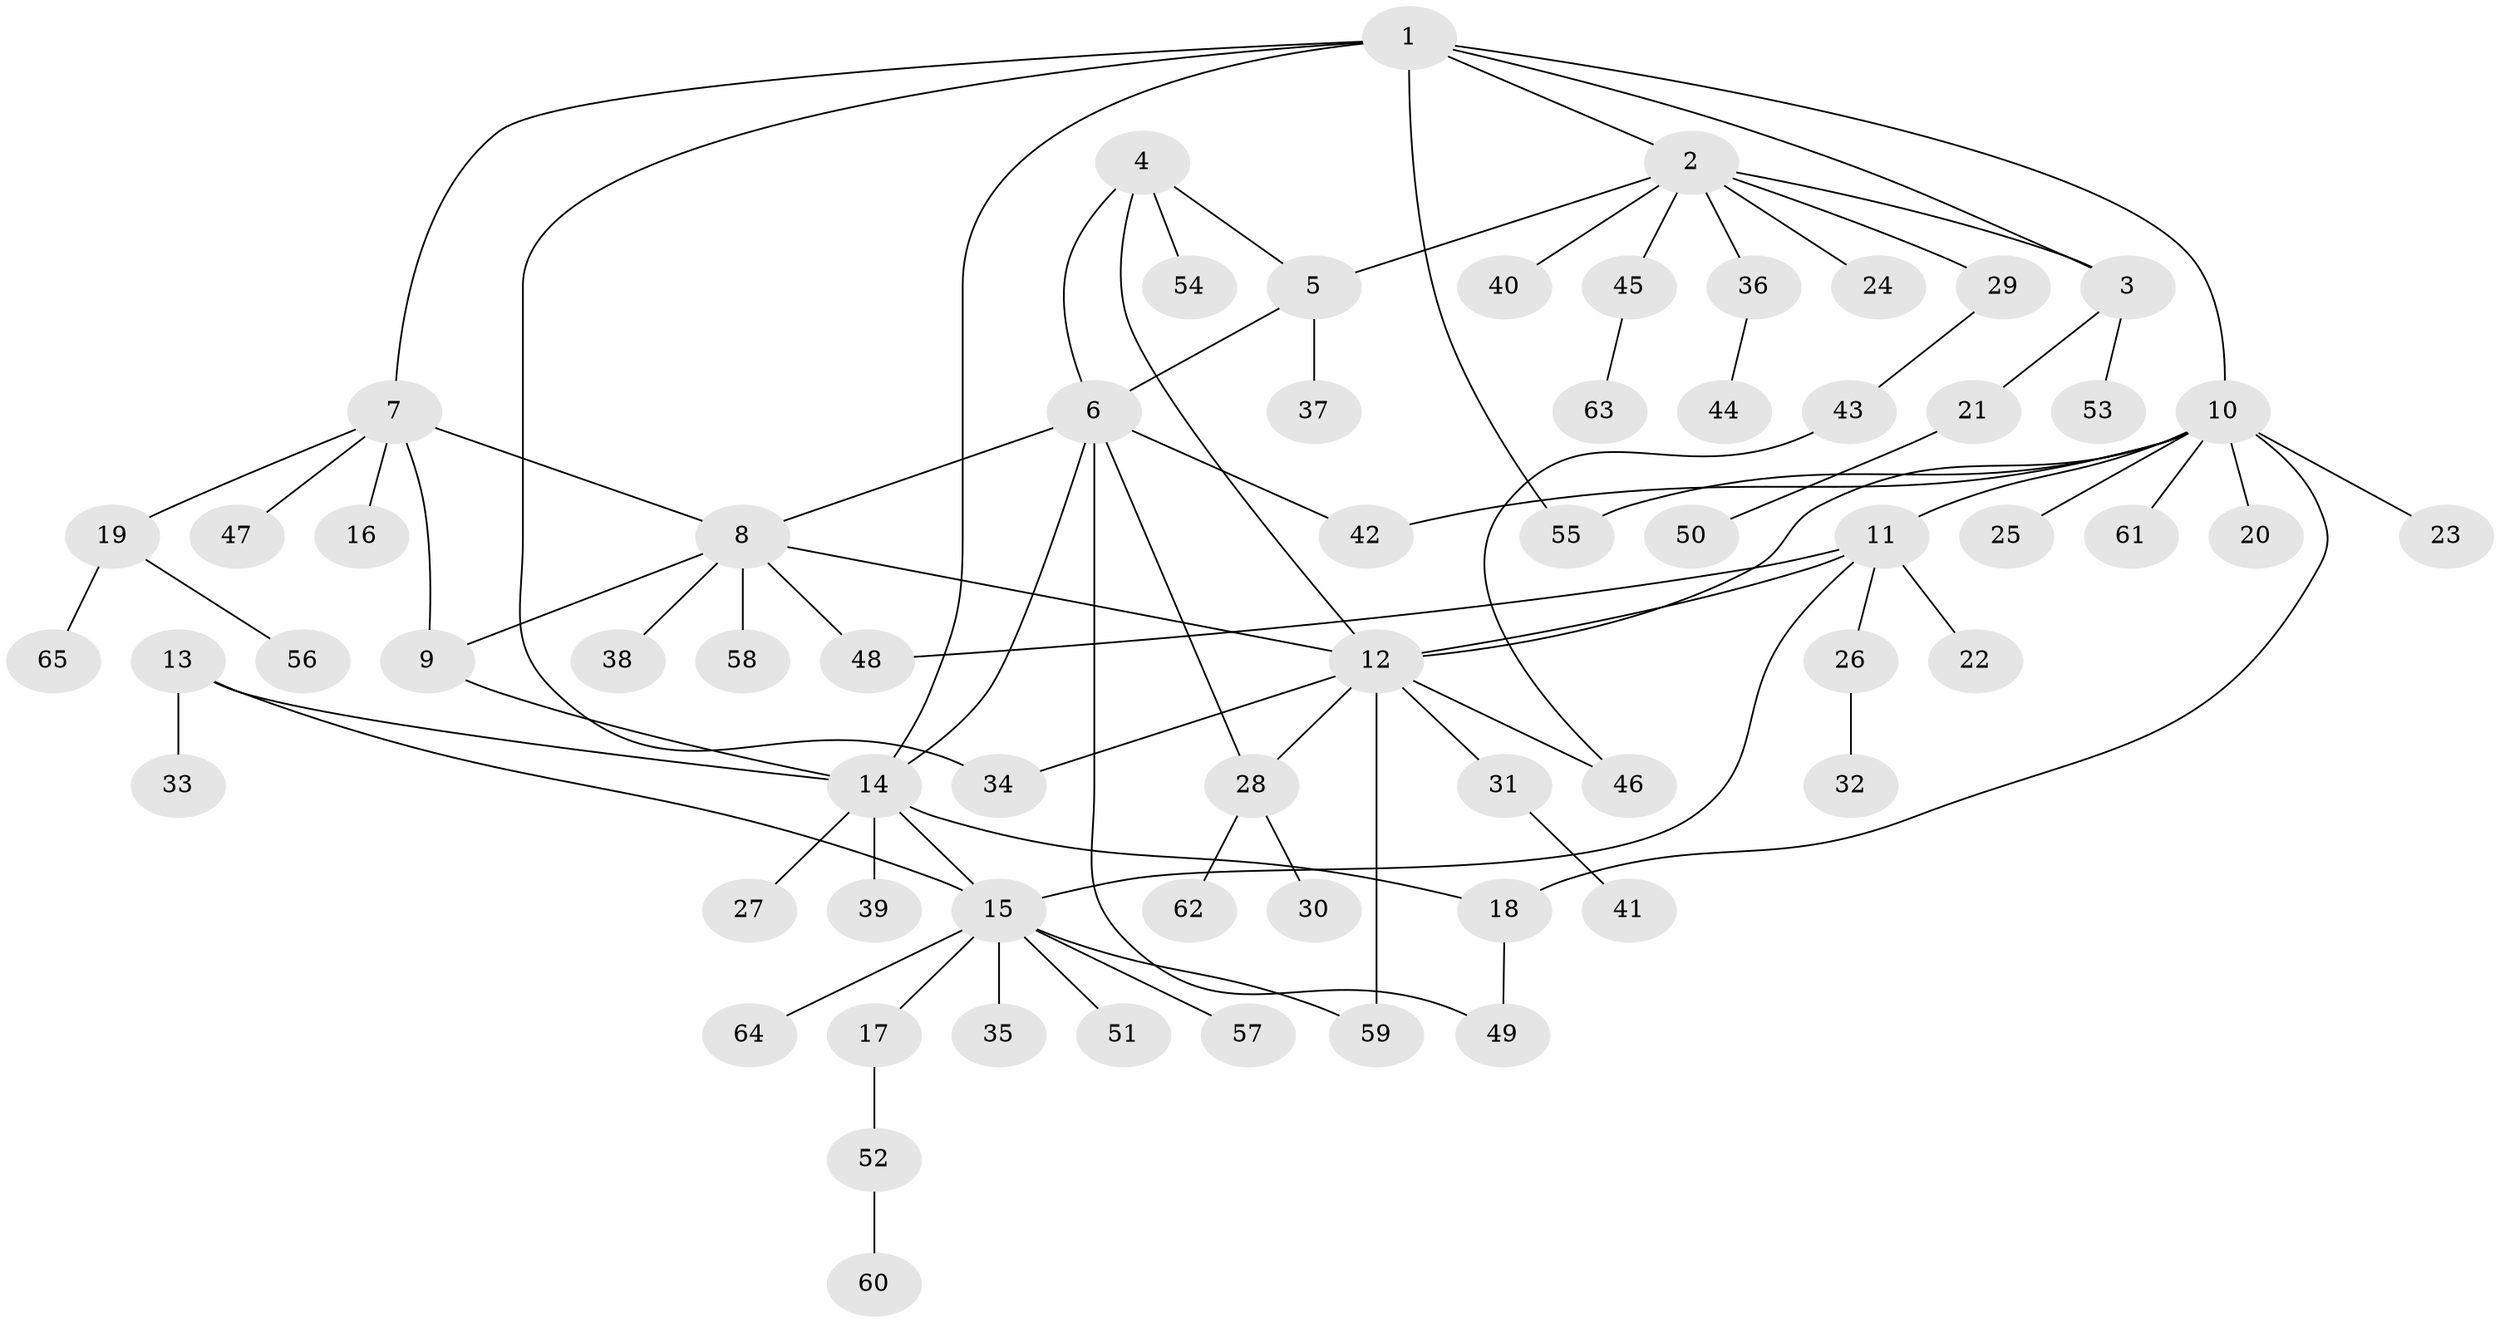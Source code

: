 // coarse degree distribution, {5: 0.043478260869565216, 2: 0.21739130434782608, 3: 0.10869565217391304, 7: 0.06521739130434782, 4: 0.021739130434782608, 1: 0.43478260869565216, 6: 0.043478260869565216, 9: 0.043478260869565216, 8: 0.021739130434782608}
// Generated by graph-tools (version 1.1) at 2025/37/03/04/25 23:37:49]
// undirected, 65 vertices, 84 edges
graph export_dot {
  node [color=gray90,style=filled];
  1;
  2;
  3;
  4;
  5;
  6;
  7;
  8;
  9;
  10;
  11;
  12;
  13;
  14;
  15;
  16;
  17;
  18;
  19;
  20;
  21;
  22;
  23;
  24;
  25;
  26;
  27;
  28;
  29;
  30;
  31;
  32;
  33;
  34;
  35;
  36;
  37;
  38;
  39;
  40;
  41;
  42;
  43;
  44;
  45;
  46;
  47;
  48;
  49;
  50;
  51;
  52;
  53;
  54;
  55;
  56;
  57;
  58;
  59;
  60;
  61;
  62;
  63;
  64;
  65;
  1 -- 2;
  1 -- 3;
  1 -- 7;
  1 -- 10;
  1 -- 14;
  1 -- 34;
  1 -- 55;
  2 -- 3;
  2 -- 5;
  2 -- 24;
  2 -- 29;
  2 -- 36;
  2 -- 40;
  2 -- 45;
  3 -- 21;
  3 -- 53;
  4 -- 5;
  4 -- 6;
  4 -- 12;
  4 -- 54;
  5 -- 6;
  5 -- 37;
  6 -- 8;
  6 -- 14;
  6 -- 28;
  6 -- 42;
  6 -- 49;
  7 -- 8;
  7 -- 9;
  7 -- 16;
  7 -- 19;
  7 -- 47;
  8 -- 9;
  8 -- 12;
  8 -- 38;
  8 -- 48;
  8 -- 58;
  9 -- 14;
  10 -- 11;
  10 -- 12;
  10 -- 18;
  10 -- 20;
  10 -- 23;
  10 -- 25;
  10 -- 42;
  10 -- 55;
  10 -- 61;
  11 -- 12;
  11 -- 15;
  11 -- 22;
  11 -- 26;
  11 -- 48;
  12 -- 28;
  12 -- 31;
  12 -- 34;
  12 -- 46;
  12 -- 59;
  13 -- 14;
  13 -- 15;
  13 -- 33;
  14 -- 15;
  14 -- 18;
  14 -- 27;
  14 -- 39;
  15 -- 17;
  15 -- 35;
  15 -- 51;
  15 -- 57;
  15 -- 59;
  15 -- 64;
  17 -- 52;
  18 -- 49;
  19 -- 56;
  19 -- 65;
  21 -- 50;
  26 -- 32;
  28 -- 30;
  28 -- 62;
  29 -- 43;
  31 -- 41;
  36 -- 44;
  43 -- 46;
  45 -- 63;
  52 -- 60;
}
